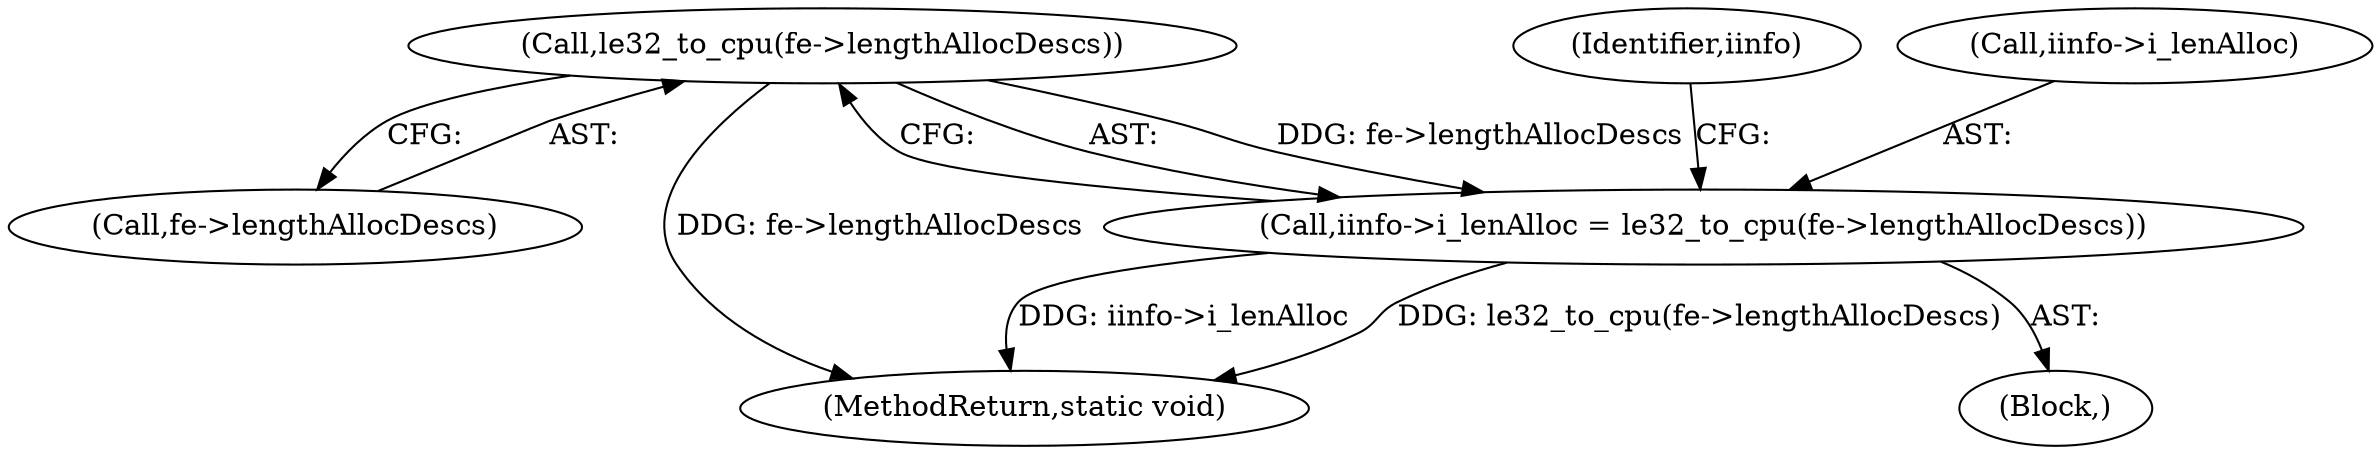 digraph "0_linux_c03aa9f6e1f938618e6db2e23afef0574efeeb65@pointer" {
"1000814" [label="(Call,le32_to_cpu(fe->lengthAllocDescs))"];
"1000810" [label="(Call,iinfo->i_lenAlloc = le32_to_cpu(fe->lengthAllocDescs))"];
"1000814" [label="(Call,le32_to_cpu(fe->lengthAllocDescs))"];
"1000815" [label="(Call,fe->lengthAllocDescs)"];
"1000820" [label="(Identifier,iinfo)"];
"1000811" [label="(Call,iinfo->i_lenAlloc)"];
"1001145" [label="(MethodReturn,static void)"];
"1000810" [label="(Call,iinfo->i_lenAlloc = le32_to_cpu(fe->lengthAllocDescs))"];
"1000726" [label="(Block,)"];
"1000814" -> "1000810"  [label="AST: "];
"1000814" -> "1000815"  [label="CFG: "];
"1000815" -> "1000814"  [label="AST: "];
"1000810" -> "1000814"  [label="CFG: "];
"1000814" -> "1001145"  [label="DDG: fe->lengthAllocDescs"];
"1000814" -> "1000810"  [label="DDG: fe->lengthAllocDescs"];
"1000810" -> "1000726"  [label="AST: "];
"1000811" -> "1000810"  [label="AST: "];
"1000820" -> "1000810"  [label="CFG: "];
"1000810" -> "1001145"  [label="DDG: le32_to_cpu(fe->lengthAllocDescs)"];
"1000810" -> "1001145"  [label="DDG: iinfo->i_lenAlloc"];
}
